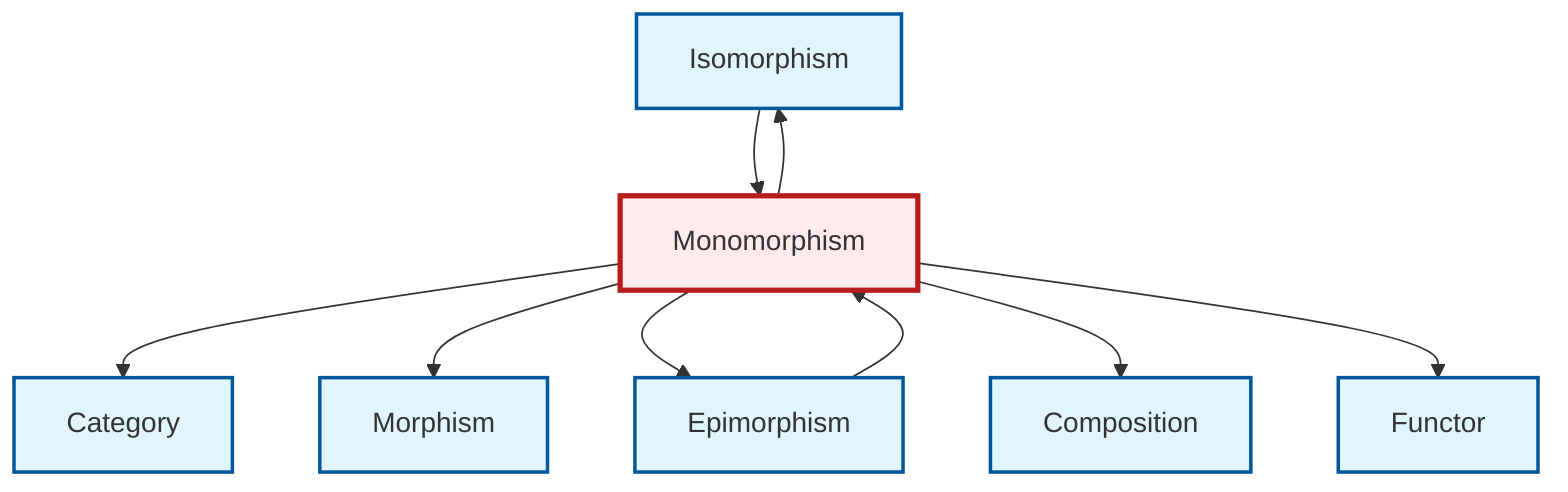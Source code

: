 graph TD
    classDef definition fill:#e1f5fe,stroke:#01579b,stroke-width:2px
    classDef theorem fill:#f3e5f5,stroke:#4a148c,stroke-width:2px
    classDef axiom fill:#fff3e0,stroke:#e65100,stroke-width:2px
    classDef example fill:#e8f5e9,stroke:#1b5e20,stroke-width:2px
    classDef current fill:#ffebee,stroke:#b71c1c,stroke-width:3px
    def-composition["Composition"]:::definition
    def-functor["Functor"]:::definition
    def-morphism["Morphism"]:::definition
    def-isomorphism["Isomorphism"]:::definition
    def-category["Category"]:::definition
    def-epimorphism["Epimorphism"]:::definition
    def-monomorphism["Monomorphism"]:::definition
    def-monomorphism --> def-category
    def-monomorphism --> def-morphism
    def-monomorphism --> def-isomorphism
    def-isomorphism --> def-monomorphism
    def-monomorphism --> def-epimorphism
    def-epimorphism --> def-monomorphism
    def-monomorphism --> def-composition
    def-monomorphism --> def-functor
    class def-monomorphism current